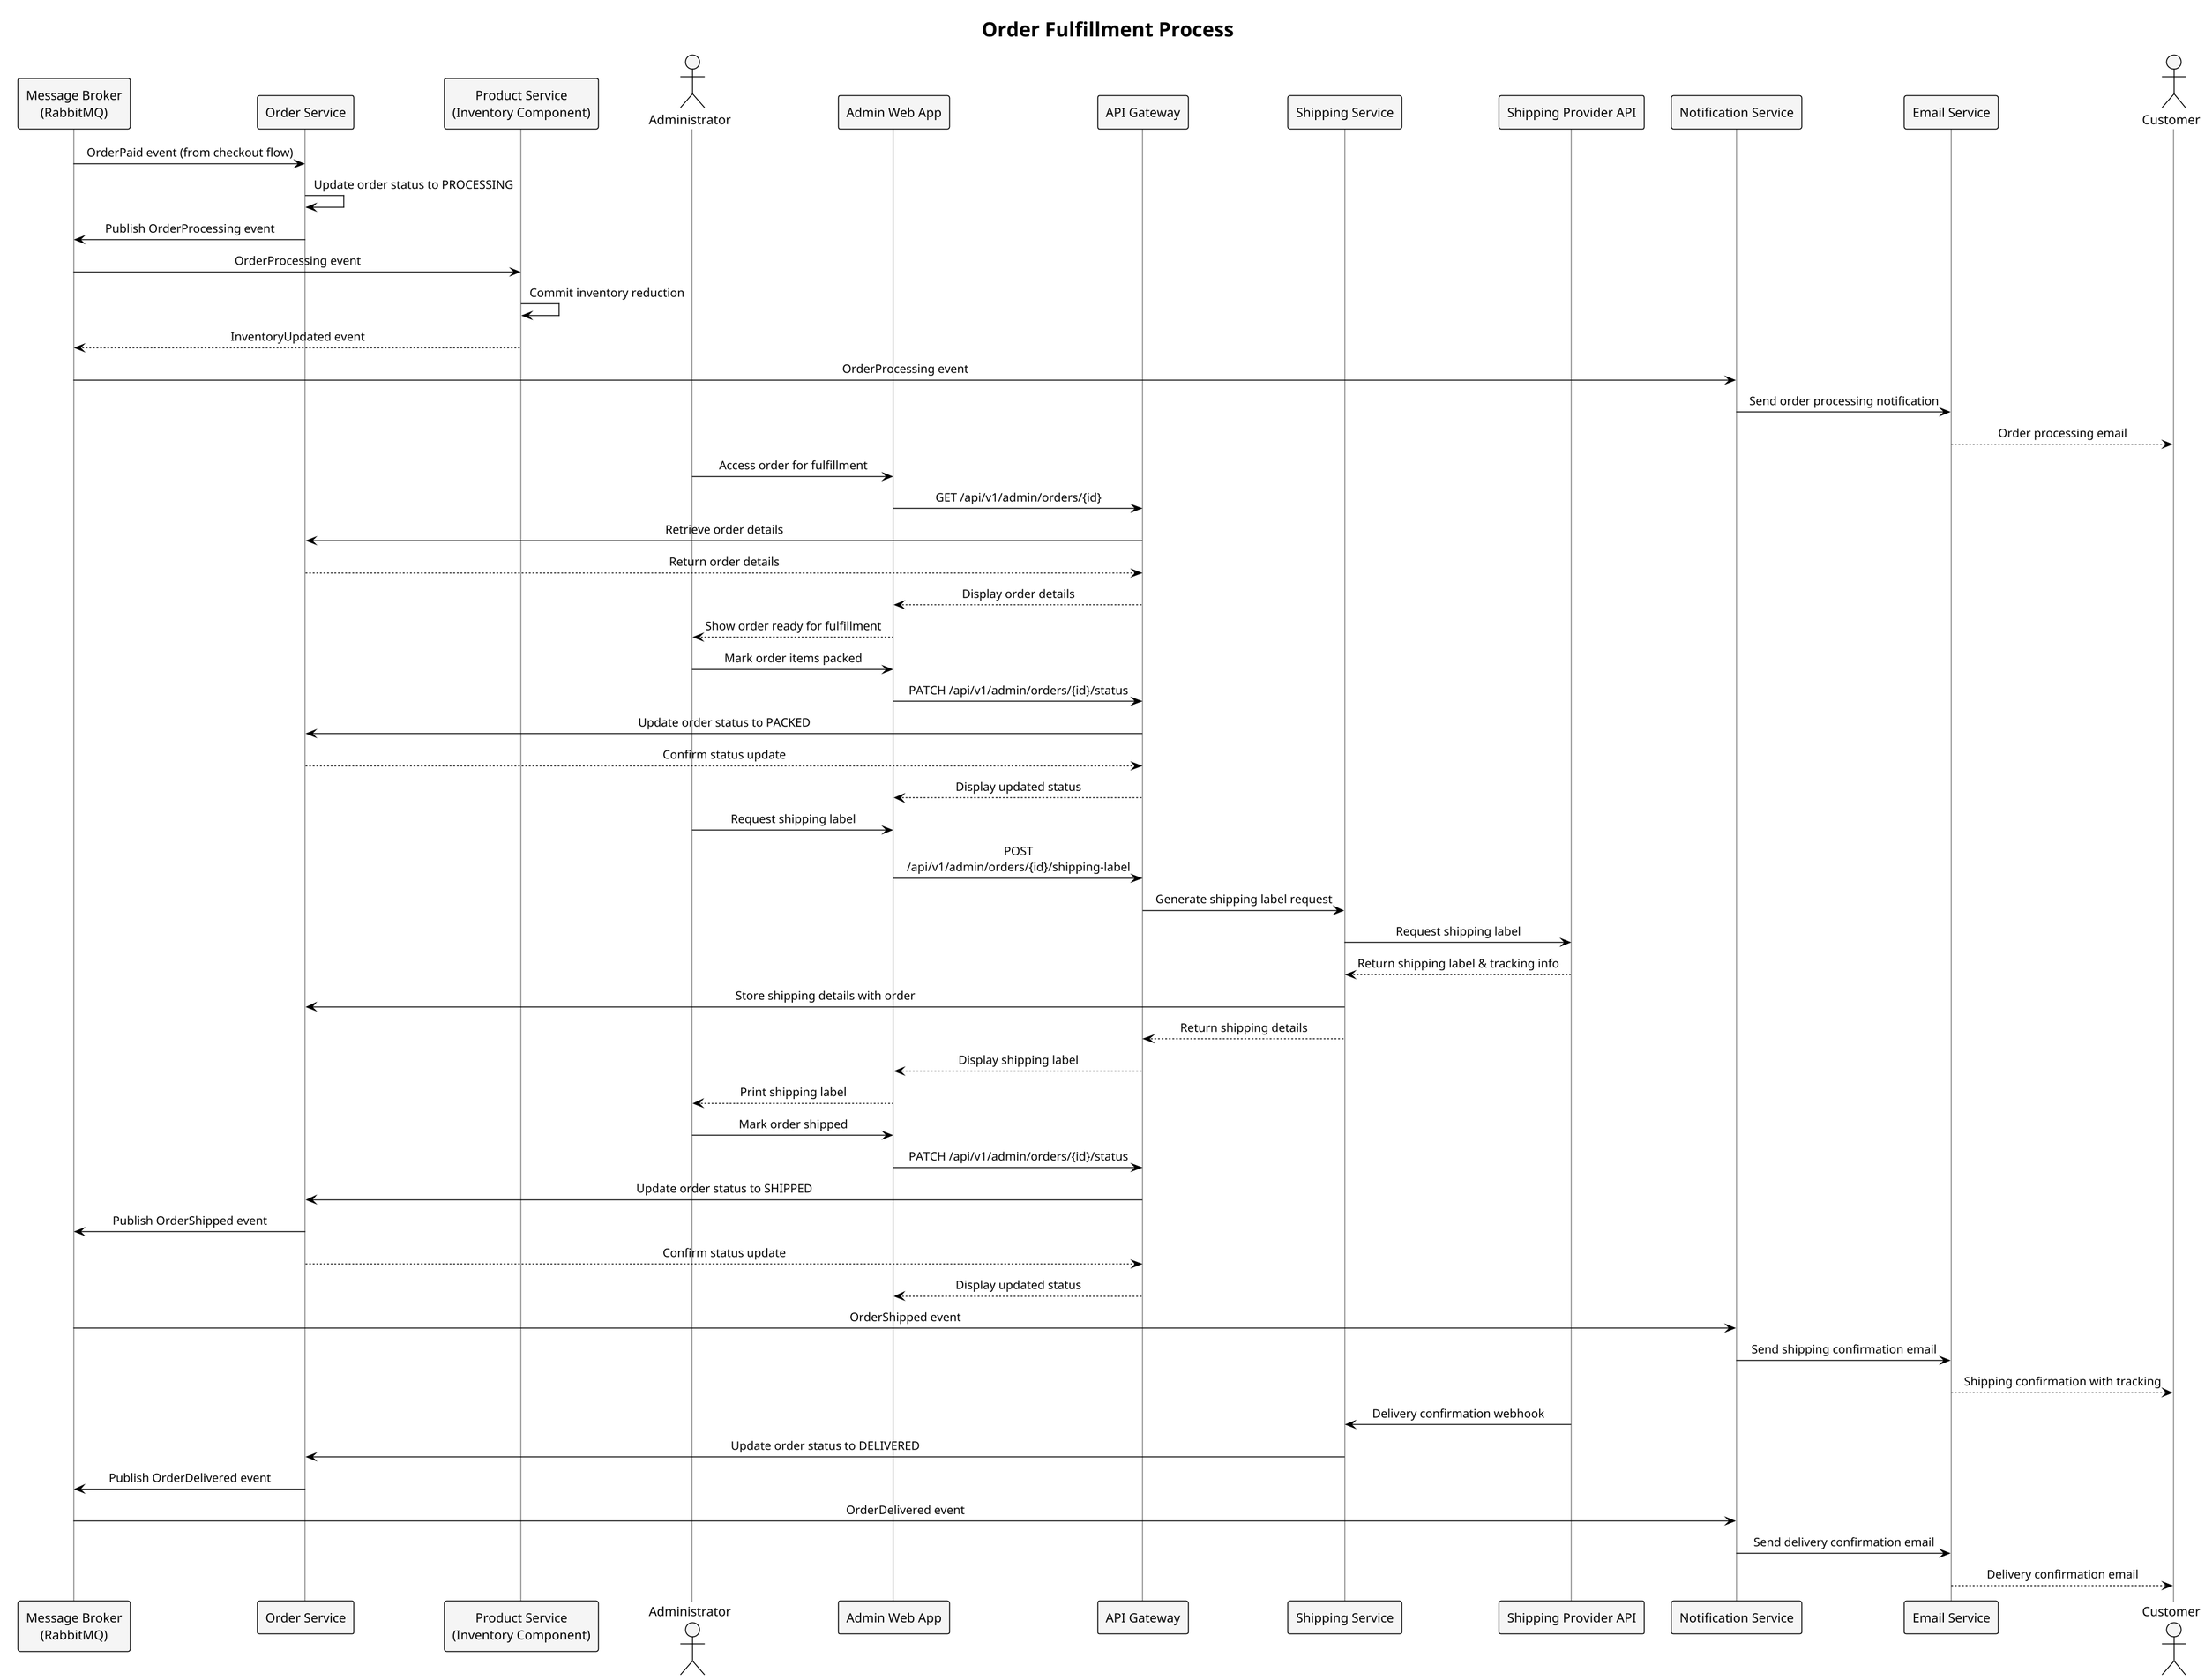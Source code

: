 @startuml
!theme plain
scale max 1200 width
skinparam dpi 300
skinparam maxMessageSize 250
skinparam responseMessageBelowArrow true
skinparam SequenceMessageAlignment center
skinparam SequenceGroupBodyBackgroundColor transparent
skinparam SequenceDividerBackgroundColor WhiteSmoke
skinparam SequenceReferenceBackgroundColor WhiteSmoke
skinparam SequenceBoxBackgroundColor WhiteSmoke
skinparam SequenceLifeLineBorderColor Grey
skinparam SequenceArrowColor Black
skinparam SequenceParticipantBackgroundColor WhiteSmoke
skinparam SequenceActorBackgroundColor WhiteSmoke
skinparam BoxPadding 10
skinparam ParticipantPadding 10
skinparam Padding 2
skinparam SequenceDividerFontStyle bold
skinparam SequenceReferenceFontStyle bold
skinparam SequenceBoxFontStyle bold
skinparam PageMargin 10
skinparam PageExternalColor White
skinparam PageBorderColor White

' Order Fulfillment Sequence Diagram
title Order Fulfillment Process

participant "Message Broker\n(RabbitMQ)" as broker
participant "Order Service" as ordersvc
participant "Product Service\n(Inventory Component)" as inventorysvc
actor "Administrator" as admin
participant "Admin Web App" as adminapp
participant "API Gateway" as gateway
participant "Shipping Service" as shippingsvc
participant "Shipping Provider API" as shippingapi
participant "Notification Service" as notificationsvc
participant "Email Service" as emailsvc
actor "Customer" as customer

box "Phase 1: Order Ready for Fulfillment" #LightBlue
broker -> ordersvc: OrderPaid event (from checkout flow)
ordersvc -> ordersvc: Update order status to PROCESSING
ordersvc -> broker: Publish OrderProcessing event

broker -> inventorysvc: OrderProcessing event
inventorysvc -> inventorysvc: Commit inventory reduction
inventorysvc --> broker: InventoryUpdated event

broker -> notificationsvc: OrderProcessing event
notificationsvc -> emailsvc: Send order processing notification
emailsvc --> customer: Order processing email
end box

box "Phase 2: Order Preparation & Shipping" #LightGreen
admin -> adminapp: Access order for fulfillment
adminapp -> gateway: GET /api/v1/admin/orders/{id}
gateway -> ordersvc: Retrieve order details
ordersvc --> gateway: Return order details
gateway --> adminapp: Display order details
adminapp --> admin: Show order ready for fulfillment

admin -> adminapp: Mark order items packed
adminapp -> gateway: PATCH /api/v1/admin/orders/{id}/status
gateway -> ordersvc: Update order status to PACKED
ordersvc --> gateway: Confirm status update
gateway --> adminapp: Display updated status

admin -> adminapp: Request shipping label
adminapp -> gateway: POST /api/v1/admin/orders/{id}/shipping-label
gateway -> shippingsvc: Generate shipping label request
shippingsvc -> shippingapi: Request shipping label
shippingapi --> shippingsvc: Return shipping label & tracking info
shippingsvc -> ordersvc: Store shipping details with order
shippingsvc --> gateway: Return shipping details
gateway --> adminapp: Display shipping label
adminapp --> admin: Print shipping label

admin -> adminapp: Mark order shipped
adminapp -> gateway: PATCH /api/v1/admin/orders/{id}/status
gateway -> ordersvc: Update order status to SHIPPED
ordersvc -> broker: Publish OrderShipped event
ordersvc --> gateway: Confirm status update
gateway --> adminapp: Display updated status
end box

box "Phase 3: Post-Shipment Notifications" #LightYellow
broker -> notificationsvc: OrderShipped event
notificationsvc -> emailsvc: Send shipping confirmation email
emailsvc --> customer: Shipping confirmation with tracking
end box

box "Phase 4: Delivery Completion" #LightPink
shippingapi -> shippingsvc: Delivery confirmation webhook
shippingsvc -> ordersvc: Update order status to DELIVERED
ordersvc -> broker: Publish OrderDelivered event

broker -> notificationsvc: OrderDelivered event
notificationsvc -> emailsvc: Send delivery confirmation email
emailsvc --> customer: Delivery confirmation email
end box
@enduml
